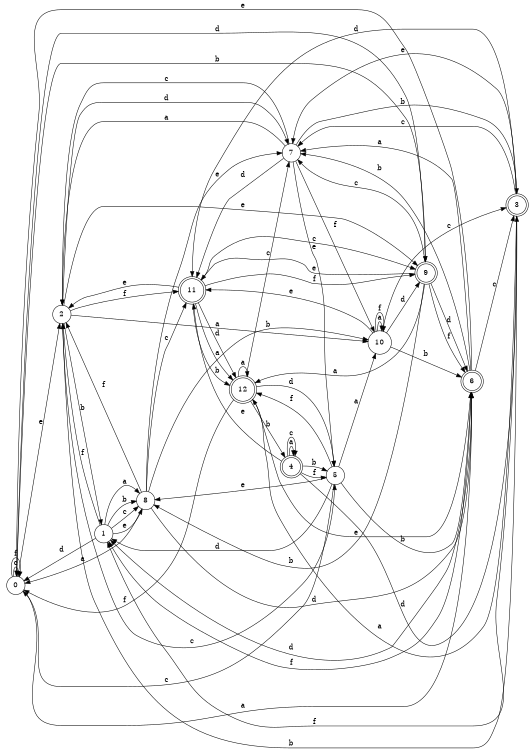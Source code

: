 digraph n11_1 {
__start0 [label="" shape="none"];

rankdir=LR;
size="8,5";

s0 [style="filled", color="black", fillcolor="white" shape="circle", label="0"];
s1 [style="filled", color="black", fillcolor="white" shape="circle", label="1"];
s2 [style="filled", color="black", fillcolor="white" shape="circle", label="2"];
s3 [style="rounded,filled", color="black", fillcolor="white" shape="doublecircle", label="3"];
s4 [style="rounded,filled", color="black", fillcolor="white" shape="doublecircle", label="4"];
s5 [style="filled", color="black", fillcolor="white" shape="circle", label="5"];
s6 [style="rounded,filled", color="black", fillcolor="white" shape="doublecircle", label="6"];
s7 [style="filled", color="black", fillcolor="white" shape="circle", label="7"];
s8 [style="filled", color="black", fillcolor="white" shape="circle", label="8"];
s9 [style="rounded,filled", color="black", fillcolor="white" shape="doublecircle", label="9"];
s10 [style="filled", color="black", fillcolor="white" shape="circle", label="10"];
s11 [style="rounded,filled", color="black", fillcolor="white" shape="doublecircle", label="11"];
s12 [style="rounded,filled", color="black", fillcolor="white" shape="doublecircle", label="12"];
s0 -> s6 [label="a"];
s0 -> s9 [label="b"];
s0 -> s0 [label="c"];
s0 -> s9 [label="d"];
s0 -> s2 [label="e"];
s0 -> s0 [label="f"];
s1 -> s8 [label="a"];
s1 -> s8 [label="b"];
s1 -> s8 [label="c"];
s1 -> s0 [label="d"];
s1 -> s8 [label="e"];
s1 -> s2 [label="f"];
s2 -> s10 [label="a"];
s2 -> s1 [label="b"];
s2 -> s5 [label="c"];
s2 -> s7 [label="d"];
s2 -> s9 [label="e"];
s2 -> s11 [label="f"];
s3 -> s12 [label="a"];
s3 -> s2 [label="b"];
s3 -> s7 [label="c"];
s3 -> s11 [label="d"];
s3 -> s7 [label="e"];
s3 -> s1 [label="f"];
s4 -> s4 [label="a"];
s4 -> s5 [label="b"];
s4 -> s4 [label="c"];
s4 -> s3 [label="d"];
s4 -> s11 [label="e"];
s4 -> s5 [label="f"];
s5 -> s10 [label="a"];
s5 -> s6 [label="b"];
s5 -> s0 [label="c"];
s5 -> s1 [label="d"];
s5 -> s8 [label="e"];
s5 -> s12 [label="f"];
s6 -> s7 [label="a"];
s6 -> s7 [label="b"];
s6 -> s3 [label="c"];
s6 -> s1 [label="d"];
s6 -> s0 [label="e"];
s6 -> s1 [label="f"];
s7 -> s2 [label="a"];
s7 -> s3 [label="b"];
s7 -> s2 [label="c"];
s7 -> s11 [label="d"];
s7 -> s5 [label="e"];
s7 -> s10 [label="f"];
s8 -> s0 [label="a"];
s8 -> s10 [label="b"];
s8 -> s11 [label="c"];
s8 -> s6 [label="d"];
s8 -> s7 [label="e"];
s8 -> s2 [label="f"];
s9 -> s12 [label="a"];
s9 -> s8 [label="b"];
s9 -> s7 [label="c"];
s9 -> s6 [label="d"];
s9 -> s11 [label="e"];
s9 -> s6 [label="f"];
s10 -> s10 [label="a"];
s10 -> s6 [label="b"];
s10 -> s3 [label="c"];
s10 -> s9 [label="d"];
s10 -> s11 [label="e"];
s10 -> s10 [label="f"];
s11 -> s12 [label="a"];
s11 -> s12 [label="b"];
s11 -> s9 [label="c"];
s11 -> s12 [label="d"];
s11 -> s2 [label="e"];
s11 -> s9 [label="f"];
s12 -> s12 [label="a"];
s12 -> s4 [label="b"];
s12 -> s7 [label="c"];
s12 -> s5 [label="d"];
s12 -> s6 [label="e"];
s12 -> s0 [label="f"];

}
